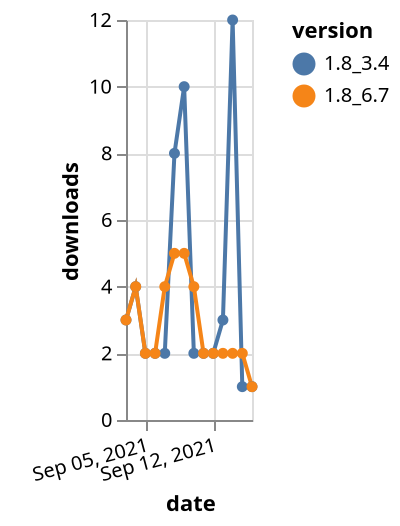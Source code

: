 {"$schema": "https://vega.github.io/schema/vega-lite/v5.json", "description": "A simple bar chart with embedded data.", "data": {"values": [{"date": "2021-09-03", "total": 2810, "delta": 3, "version": "1.8_3.4"}, {"date": "2021-09-04", "total": 2814, "delta": 4, "version": "1.8_3.4"}, {"date": "2021-09-05", "total": 2816, "delta": 2, "version": "1.8_3.4"}, {"date": "2021-09-06", "total": 2818, "delta": 2, "version": "1.8_3.4"}, {"date": "2021-09-07", "total": 2820, "delta": 2, "version": "1.8_3.4"}, {"date": "2021-09-08", "total": 2828, "delta": 8, "version": "1.8_3.4"}, {"date": "2021-09-09", "total": 2838, "delta": 10, "version": "1.8_3.4"}, {"date": "2021-09-10", "total": 2840, "delta": 2, "version": "1.8_3.4"}, {"date": "2021-09-11", "total": 2842, "delta": 2, "version": "1.8_3.4"}, {"date": "2021-09-12", "total": 2844, "delta": 2, "version": "1.8_3.4"}, {"date": "2021-09-13", "total": 2847, "delta": 3, "version": "1.8_3.4"}, {"date": "2021-09-14", "total": 2859, "delta": 12, "version": "1.8_3.4"}, {"date": "2021-09-15", "total": 2860, "delta": 1, "version": "1.8_3.4"}, {"date": "2021-09-16", "total": 2861, "delta": 1, "version": "1.8_3.4"}, {"date": "2021-09-03", "total": 220, "delta": 3, "version": "1.8_6.7"}, {"date": "2021-09-04", "total": 224, "delta": 4, "version": "1.8_6.7"}, {"date": "2021-09-05", "total": 226, "delta": 2, "version": "1.8_6.7"}, {"date": "2021-09-06", "total": 228, "delta": 2, "version": "1.8_6.7"}, {"date": "2021-09-07", "total": 232, "delta": 4, "version": "1.8_6.7"}, {"date": "2021-09-08", "total": 237, "delta": 5, "version": "1.8_6.7"}, {"date": "2021-09-09", "total": 242, "delta": 5, "version": "1.8_6.7"}, {"date": "2021-09-10", "total": 246, "delta": 4, "version": "1.8_6.7"}, {"date": "2021-09-11", "total": 248, "delta": 2, "version": "1.8_6.7"}, {"date": "2021-09-12", "total": 250, "delta": 2, "version": "1.8_6.7"}, {"date": "2021-09-13", "total": 252, "delta": 2, "version": "1.8_6.7"}, {"date": "2021-09-14", "total": 254, "delta": 2, "version": "1.8_6.7"}, {"date": "2021-09-15", "total": 256, "delta": 2, "version": "1.8_6.7"}, {"date": "2021-09-16", "total": 257, "delta": 1, "version": "1.8_6.7"}]}, "width": "container", "mark": {"type": "line", "point": {"filled": true}}, "encoding": {"x": {"field": "date", "type": "temporal", "timeUnit": "yearmonthdate", "title": "date", "axis": {"labelAngle": -15}}, "y": {"field": "delta", "type": "quantitative", "title": "downloads"}, "color": {"field": "version", "type": "nominal"}, "tooltip": {"field": "delta"}}}